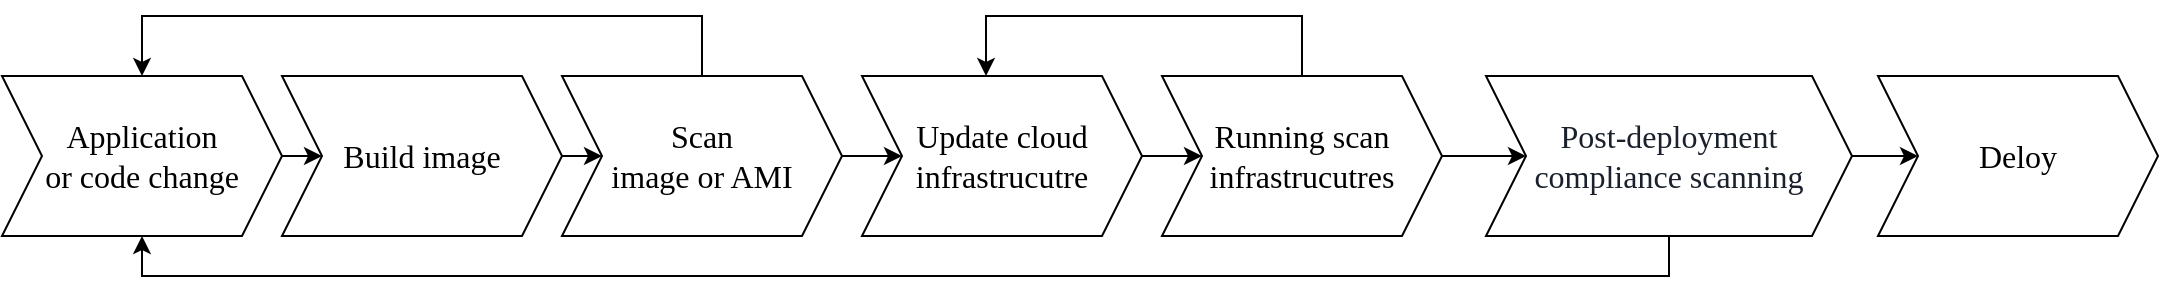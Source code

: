 <mxfile version="24.5.5" type="device">
  <diagram id="vgNcg3NjHC2Le8-HEsgv" name="Page-1">
    <mxGraphModel dx="1434" dy="892" grid="0" gridSize="10" guides="1" tooltips="1" connect="1" arrows="1" fold="1" page="1" pageScale="1" pageWidth="1654" pageHeight="1169" math="0" shadow="0">
      <root>
        <mxCell id="0" />
        <mxCell id="1" parent="0" />
        <mxCell id="_r4fAib-EirpmsGa-A9b-11" style="edgeStyle=orthogonalEdgeStyle;rounded=0;orthogonalLoop=1;jettySize=auto;html=1;exitX=1;exitY=0.5;exitDx=0;exitDy=0;entryX=0;entryY=0.5;entryDx=0;entryDy=0;fontFamily=Times New Roman;fontSize=16;" parent="1" source="_r4fAib-EirpmsGa-A9b-1" target="_r4fAib-EirpmsGa-A9b-2" edge="1">
          <mxGeometry relative="1" as="geometry" />
        </mxCell>
        <mxCell id="_r4fAib-EirpmsGa-A9b-1" value="Application &lt;br style=&quot;font-size: 16px;&quot;&gt;or code change" style="shape=step;perimeter=stepPerimeter;whiteSpace=wrap;html=1;fixedSize=1;fontFamily=Times New Roman;fontSize=16;" parent="1" vertex="1">
          <mxGeometry x="80" y="310" width="140" height="80" as="geometry" />
        </mxCell>
        <mxCell id="_r4fAib-EirpmsGa-A9b-13" style="edgeStyle=orthogonalEdgeStyle;rounded=0;orthogonalLoop=1;jettySize=auto;html=1;exitX=1;exitY=0.5;exitDx=0;exitDy=0;entryX=0;entryY=0.5;entryDx=0;entryDy=0;fontFamily=Times New Roman;fontSize=16;" parent="1" source="_r4fAib-EirpmsGa-A9b-2" target="_r4fAib-EirpmsGa-A9b-6" edge="1">
          <mxGeometry relative="1" as="geometry" />
        </mxCell>
        <mxCell id="_r4fAib-EirpmsGa-A9b-2" value="Build image" style="shape=step;perimeter=stepPerimeter;whiteSpace=wrap;html=1;fixedSize=1;fontFamily=Times New Roman;fontSize=16;" parent="1" vertex="1">
          <mxGeometry x="220" y="310" width="140" height="80" as="geometry" />
        </mxCell>
        <mxCell id="_r4fAib-EirpmsGa-A9b-15" style="edgeStyle=orthogonalEdgeStyle;rounded=0;orthogonalLoop=1;jettySize=auto;html=1;exitX=1;exitY=0.5;exitDx=0;exitDy=0;entryX=0;entryY=0.5;entryDx=0;entryDy=0;fontFamily=Times New Roman;fontSize=16;" parent="1" source="_r4fAib-EirpmsGa-A9b-3" target="_r4fAib-EirpmsGa-A9b-4" edge="1">
          <mxGeometry relative="1" as="geometry" />
        </mxCell>
        <mxCell id="_r4fAib-EirpmsGa-A9b-3" value="Update cloud infrastrucutre" style="shape=step;perimeter=stepPerimeter;whiteSpace=wrap;html=1;fixedSize=1;fontFamily=Times New Roman;fontSize=16;" parent="1" vertex="1">
          <mxGeometry x="510" y="310" width="140" height="80" as="geometry" />
        </mxCell>
        <mxCell id="_r4fAib-EirpmsGa-A9b-10" style="edgeStyle=orthogonalEdgeStyle;rounded=0;orthogonalLoop=1;jettySize=auto;html=1;exitX=0.5;exitY=0;exitDx=0;exitDy=0;entryX=0.443;entryY=0;entryDx=0;entryDy=0;entryPerimeter=0;fontFamily=Times New Roman;fontSize=16;" parent="1" source="_r4fAib-EirpmsGa-A9b-4" target="_r4fAib-EirpmsGa-A9b-3" edge="1">
          <mxGeometry relative="1" as="geometry">
            <Array as="points">
              <mxPoint x="730" y="280" />
              <mxPoint x="572" y="280" />
            </Array>
          </mxGeometry>
        </mxCell>
        <mxCell id="yw-m_9kBGLlBKegJ8sk3-1" style="edgeStyle=orthogonalEdgeStyle;rounded=0;orthogonalLoop=1;jettySize=auto;html=1;" edge="1" parent="1" source="_r4fAib-EirpmsGa-A9b-4" target="_r4fAib-EirpmsGa-A9b-5">
          <mxGeometry relative="1" as="geometry" />
        </mxCell>
        <mxCell id="_r4fAib-EirpmsGa-A9b-4" value="Running scan infrastrucutres" style="shape=step;perimeter=stepPerimeter;whiteSpace=wrap;html=1;fixedSize=1;fontFamily=Times New Roman;fontSize=16;" parent="1" vertex="1">
          <mxGeometry x="660" y="310" width="140" height="80" as="geometry" />
        </mxCell>
        <mxCell id="_r4fAib-EirpmsGa-A9b-17" style="edgeStyle=orthogonalEdgeStyle;rounded=0;orthogonalLoop=1;jettySize=auto;html=1;exitX=1;exitY=0.5;exitDx=0;exitDy=0;fontFamily=Times New Roman;fontSize=16;" parent="1" source="_r4fAib-EirpmsGa-A9b-5" target="_r4fAib-EirpmsGa-A9b-7" edge="1">
          <mxGeometry relative="1" as="geometry" />
        </mxCell>
        <mxCell id="_r4fAib-EirpmsGa-A9b-19" style="edgeStyle=orthogonalEdgeStyle;rounded=0;orthogonalLoop=1;jettySize=auto;html=1;exitX=0.5;exitY=1;exitDx=0;exitDy=0;entryX=0.5;entryY=1;entryDx=0;entryDy=0;fontFamily=Times New Roman;fontSize=16;" parent="1" source="_r4fAib-EirpmsGa-A9b-5" target="_r4fAib-EirpmsGa-A9b-1" edge="1">
          <mxGeometry relative="1" as="geometry" />
        </mxCell>
        <mxCell id="_r4fAib-EirpmsGa-A9b-5" value="&lt;span style=&quot;color: rgb(26, 32, 44); font-size: 16px; text-align: left; background-color: rgb(255, 255, 255);&quot;&gt;Post-deployment compliance scanning&lt;/span&gt;" style="shape=step;perimeter=stepPerimeter;whiteSpace=wrap;html=1;fixedSize=1;fontFamily=Times New Roman;fontSize=16;" parent="1" vertex="1">
          <mxGeometry x="822" y="310" width="183" height="80" as="geometry" />
        </mxCell>
        <mxCell id="_r4fAib-EirpmsGa-A9b-9" style="edgeStyle=orthogonalEdgeStyle;rounded=0;orthogonalLoop=1;jettySize=auto;html=1;exitX=0.5;exitY=0;exitDx=0;exitDy=0;entryX=0.5;entryY=0;entryDx=0;entryDy=0;fontFamily=Times New Roman;fontSize=16;" parent="1" source="_r4fAib-EirpmsGa-A9b-6" target="_r4fAib-EirpmsGa-A9b-1" edge="1">
          <mxGeometry relative="1" as="geometry">
            <Array as="points">
              <mxPoint x="430" y="280" />
              <mxPoint x="150" y="280" />
            </Array>
          </mxGeometry>
        </mxCell>
        <mxCell id="_r4fAib-EirpmsGa-A9b-14" style="edgeStyle=orthogonalEdgeStyle;rounded=0;orthogonalLoop=1;jettySize=auto;html=1;exitX=1;exitY=0.5;exitDx=0;exitDy=0;fontFamily=Times New Roman;fontSize=16;" parent="1" source="_r4fAib-EirpmsGa-A9b-6" target="_r4fAib-EirpmsGa-A9b-3" edge="1">
          <mxGeometry relative="1" as="geometry" />
        </mxCell>
        <mxCell id="_r4fAib-EirpmsGa-A9b-6" value="Scan&lt;br style=&quot;font-size: 16px;&quot;&gt;image or AMI" style="shape=step;perimeter=stepPerimeter;whiteSpace=wrap;html=1;fixedSize=1;fontFamily=Times New Roman;fontSize=16;" parent="1" vertex="1">
          <mxGeometry x="360" y="310" width="140" height="80" as="geometry" />
        </mxCell>
        <mxCell id="_r4fAib-EirpmsGa-A9b-7" value="Deloy" style="shape=step;perimeter=stepPerimeter;whiteSpace=wrap;html=1;fixedSize=1;fontFamily=Times New Roman;fontSize=16;" parent="1" vertex="1">
          <mxGeometry x="1018" y="310" width="140" height="80" as="geometry" />
        </mxCell>
      </root>
    </mxGraphModel>
  </diagram>
</mxfile>
